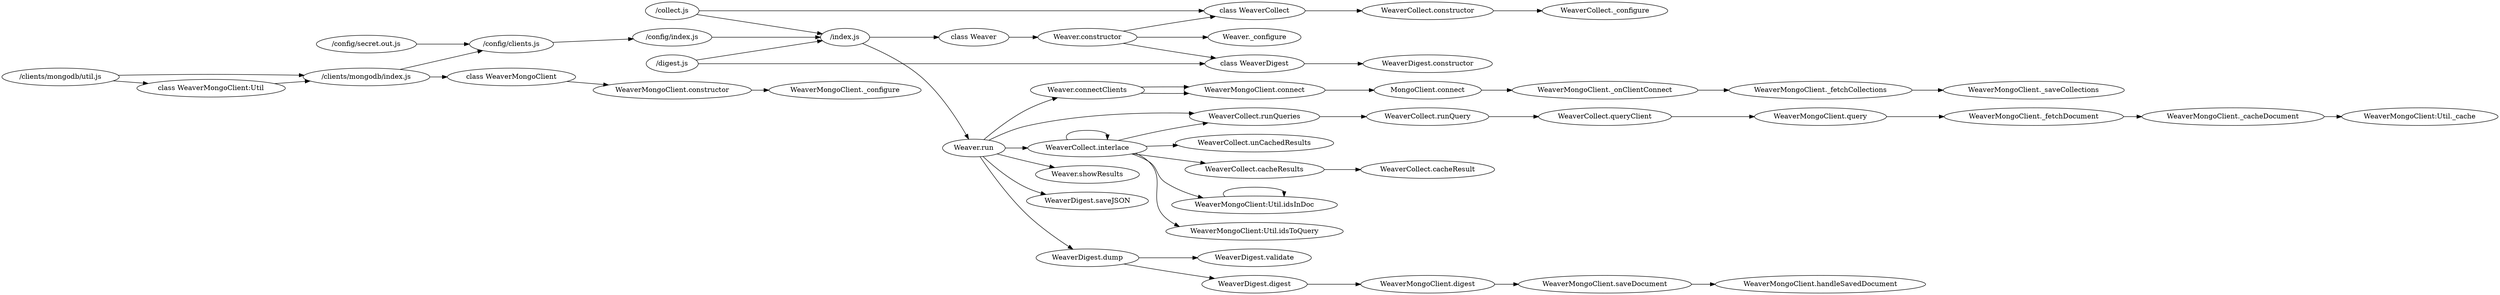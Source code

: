 digraph g {
  rankdir = LR;
  "/config/secret.out.js" -> "/config/clients.js"
  "/clients/mongodb/util.js" -> "/clients/mongodb/index.js"
  "/clients/mongodb/util.js" -> "class WeaverMongoClient:Util"
    "class WeaverMongoClient:Util" -> "/clients/mongodb/index.js"
  "/clients/mongodb/index.js" -> "class WeaverMongoClient"
    "class WeaverMongoClient" -> "WeaverMongoClient.constructor"
    "WeaverMongoClient.constructor" -> "WeaverMongoClient._configure"

  "/collect.js" -> "class WeaverCollect"
    "class WeaverCollect" -> "WeaverCollect.constructor"
    "WeaverCollect.constructor" -> "WeaverCollect._configure"

  "/digest.js" -> "class WeaverDigest"
    "class WeaverDigest" -> "WeaverDigest.constructor"

  "/clients/mongodb/index.js" -> "/config/clients.js"

  "/config/clients.js" -> "/config/index.js"
  "/collect.js" -> "/index.js"
  "/digest.js" -> "/index.js"

  "/config/index.js" -> "/index.js"

  "/index.js" -> "class Weaver"

  "class Weaver" -> "Weaver.constructor"
    "Weaver.constructor" -> {
      "class WeaverCollect"
      "class WeaverDigest"
      "Weaver._configure"
    }

  "/index.js" -> "Weaver.run"

    "Weaver.run" -> {
      "Weaver.connectClients"
      "WeaverCollect.runQueries"
      "WeaverCollect.interlace"
      "Weaver.showResults"
      "WeaverDigest.saveJSON"
      "WeaverDigest.dump"
    }

      "Weaver.connectClients" -> "WeaverMongoClient.connect"
      "Weaver.connectClients" -> "WeaverMongoClient.connect"
        "WeaverMongoClient.connect" -> "MongoClient.connect"
        "MongoClient.connect" -> "WeaverMongoClient._onClientConnect"
        "WeaverMongoClient._onClientConnect" -> "WeaverMongoClient._fetchCollections"
        "WeaverMongoClient._fetchCollections" -> "WeaverMongoClient._saveCollections"

      "WeaverCollect.runQueries" -> "WeaverCollect.runQuery"
        "WeaverCollect.runQuery" -> "WeaverCollect.queryClient"
        "WeaverCollect.queryClient" -> "WeaverMongoClient.query"
        "WeaverMongoClient.query" -> "WeaverMongoClient._fetchDocument"
        "WeaverMongoClient._fetchDocument" -> "WeaverMongoClient._cacheDocument"
        "WeaverMongoClient._cacheDocument" -> "WeaverMongoClient:Util._cache"

      "WeaverCollect.interlace" -> {
        "WeaverCollect.unCachedResults"
        "WeaverCollect.cacheResults"
        "WeaverMongoClient:Util.idsInDoc"
        "WeaverMongoClient:Util.idsToQuery"
        "WeaverCollect.runQueries"
        "WeaverCollect.interlace"
      }
        "WeaverCollect.cacheResults" -> "WeaverCollect.cacheResult"
        "WeaverMongoClient:Util.idsInDoc" -> "WeaverMongoClient:Util.idsInDoc"

      "WeaverDigest.dump" -> "WeaverDigest.validate"
      "WeaverDigest.dump" -> "WeaverDigest.digest"
        "WeaverDigest.digest" -> "WeaverMongoClient.digest"
          "WeaverMongoClient.digest" -> "WeaverMongoClient.saveDocument"
          "WeaverMongoClient.saveDocument" -> "WeaverMongoClient.handleSavedDocument"
}
